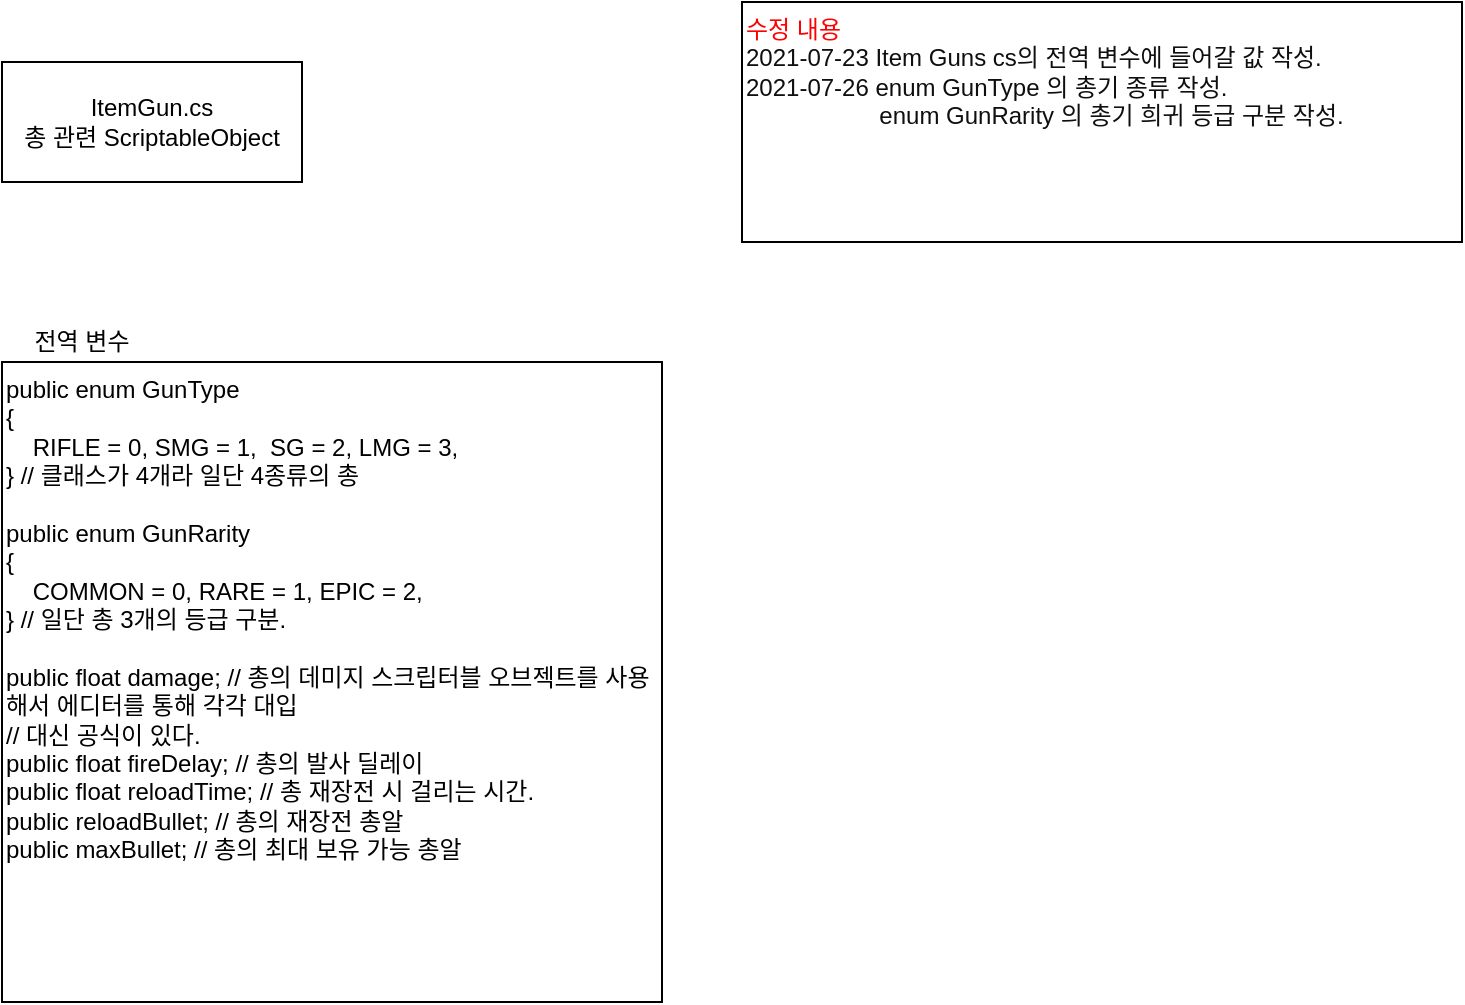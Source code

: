 <mxfile version="14.9.2" type="device"><diagram id="oYhfKIK5yWSPBimlLLTB" name="페이지-1"><mxGraphModel dx="1422" dy="794" grid="1" gridSize="10" guides="1" tooltips="1" connect="1" arrows="1" fold="1" page="1" pageScale="1" pageWidth="827" pageHeight="1169" math="0" shadow="0"><root><mxCell id="0"/><mxCell id="1" parent="0"/><mxCell id="To9S7UEXiPAGpf3KNVwy-1" value="ItemGun.cs&lt;br&gt;총 관련 ScriptableObject" style="rounded=0;whiteSpace=wrap;html=1;" parent="1" vertex="1"><mxGeometry x="40" y="60" width="150" height="60" as="geometry"/></mxCell><mxCell id="To9S7UEXiPAGpf3KNVwy-2" value="public enum GunType&lt;br&gt;{&lt;br&gt;&amp;nbsp; &amp;nbsp; RIFLE = 0, SMG = 1,&amp;nbsp; SG = 2, LMG = 3,&lt;br&gt;} // 클래스가 4개라 일단 4종류의 총&lt;br&gt;&lt;br&gt;public enum GunRarity&lt;br&gt;{&lt;br&gt;&amp;nbsp; &amp;nbsp; COMMON = 0, RARE = 1, EPIC = 2,&lt;br&gt;} // 일단 총 3개의 등급 구분.&lt;br&gt;&lt;br&gt;public float damage; // 총의 데미지 스크립터블 오브젝트를 사용해서 에디터를 통해 각각 대입&lt;br&gt;// 대신 공식이 있다.&lt;br&gt;public float fireDelay; // 총의 발사 딜레이&lt;br&gt;public float reloadTime; // 총 재장전 시 걸리는 시간.&lt;br&gt;public reloadBullet; // 총의 재장전 총알&lt;br&gt;public maxBullet; // 총의 최대 보유 가능 총알" style="rounded=0;whiteSpace=wrap;html=1;align=left;verticalAlign=top;" parent="1" vertex="1"><mxGeometry x="40" y="210" width="330" height="320" as="geometry"/></mxCell><mxCell id="To9S7UEXiPAGpf3KNVwy-3" value="전역 변수" style="text;html=1;strokeColor=none;fillColor=none;align=center;verticalAlign=middle;whiteSpace=wrap;rounded=0;" parent="1" vertex="1"><mxGeometry x="40" y="190" width="80" height="20" as="geometry"/></mxCell><mxCell id="To9S7UEXiPAGpf3KNVwy-4" value="&lt;font color=&quot;#ff0000&quot;&gt;수정 내용&lt;/font&gt;&lt;br&gt;&lt;font color=&quot;#0f0f0f&quot;&gt;2021-07-23 Item Guns cs의 전역 변수에 들어갈 값 작성.&lt;br&gt;2021-07-26 enum GunType 의 총기 종류 작성.&lt;br&gt;&amp;nbsp; &amp;nbsp; &amp;nbsp; &amp;nbsp; &amp;nbsp; &amp;nbsp; &amp;nbsp; &amp;nbsp; &amp;nbsp; &amp;nbsp; enum GunRarity 의 총기 희귀 등급 구분 작성.&lt;br&gt;&lt;/font&gt;" style="rounded=0;whiteSpace=wrap;html=1;align=left;verticalAlign=top;" parent="1" vertex="1"><mxGeometry x="410" y="30" width="360" height="120" as="geometry"/></mxCell></root></mxGraphModel></diagram></mxfile>